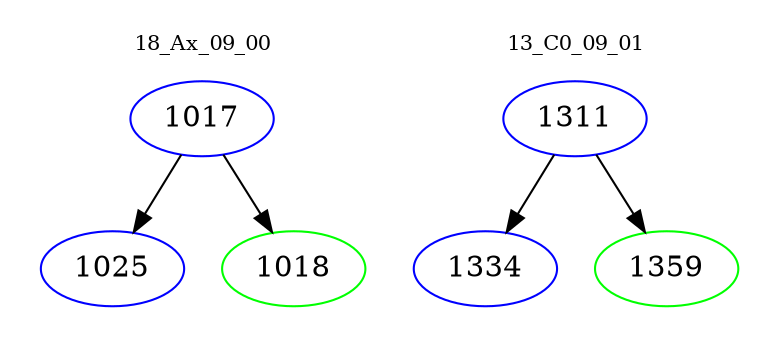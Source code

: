 digraph{
subgraph cluster_0 {
color = white
label = "18_Ax_09_00";
fontsize=10;
T0_1017 [label="1017", color="blue"]
T0_1017 -> T0_1025 [color="black"]
T0_1025 [label="1025", color="blue"]
T0_1017 -> T0_1018 [color="black"]
T0_1018 [label="1018", color="green"]
}
subgraph cluster_1 {
color = white
label = "13_C0_09_01";
fontsize=10;
T1_1311 [label="1311", color="blue"]
T1_1311 -> T1_1334 [color="black"]
T1_1334 [label="1334", color="blue"]
T1_1311 -> T1_1359 [color="black"]
T1_1359 [label="1359", color="green"]
}
}
